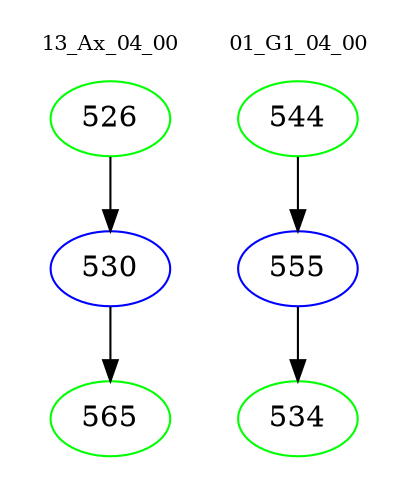 digraph{
subgraph cluster_0 {
color = white
label = "13_Ax_04_00";
fontsize=10;
T0_526 [label="526", color="green"]
T0_526 -> T0_530 [color="black"]
T0_530 [label="530", color="blue"]
T0_530 -> T0_565 [color="black"]
T0_565 [label="565", color="green"]
}
subgraph cluster_1 {
color = white
label = "01_G1_04_00";
fontsize=10;
T1_544 [label="544", color="green"]
T1_544 -> T1_555 [color="black"]
T1_555 [label="555", color="blue"]
T1_555 -> T1_534 [color="black"]
T1_534 [label="534", color="green"]
}
}

